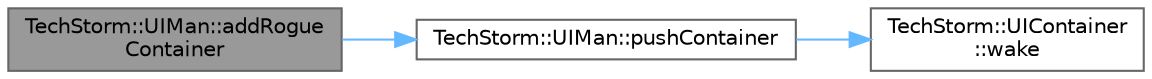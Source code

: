 digraph "TechStorm::UIMan::addRogueContainer"
{
 // LATEX_PDF_SIZE
  bgcolor="transparent";
  edge [fontname=Helvetica,fontsize=10,labelfontname=Helvetica,labelfontsize=10];
  node [fontname=Helvetica,fontsize=10,shape=box,height=0.2,width=0.4];
  rankdir="LR";
  Node1 [id="Node000001",label="TechStorm::UIMan::addRogue\lContainer",height=0.2,width=0.4,color="gray40", fillcolor="grey60", style="filled", fontcolor="black",tooltip=" "];
  Node1 -> Node2 [id="edge1_Node000001_Node000002",color="steelblue1",style="solid",tooltip=" "];
  Node2 [id="Node000002",label="TechStorm::UIMan::pushContainer",height=0.2,width=0.4,color="grey40", fillcolor="white", style="filled",URL="$class_tech_storm_1_1_u_i_man.html#a9e07766736605e2a741c1d95f5e1ad45",tooltip=" "];
  Node2 -> Node3 [id="edge2_Node000002_Node000003",color="steelblue1",style="solid",tooltip=" "];
  Node3 [id="Node000003",label="TechStorm::UIContainer\l::wake",height=0.2,width=0.4,color="grey40", fillcolor="white", style="filled",URL="$class_tech_storm_1_1_u_i_container.html#a7374f26736a23f7cb0cf3a39003d5b33",tooltip=" "];
}
